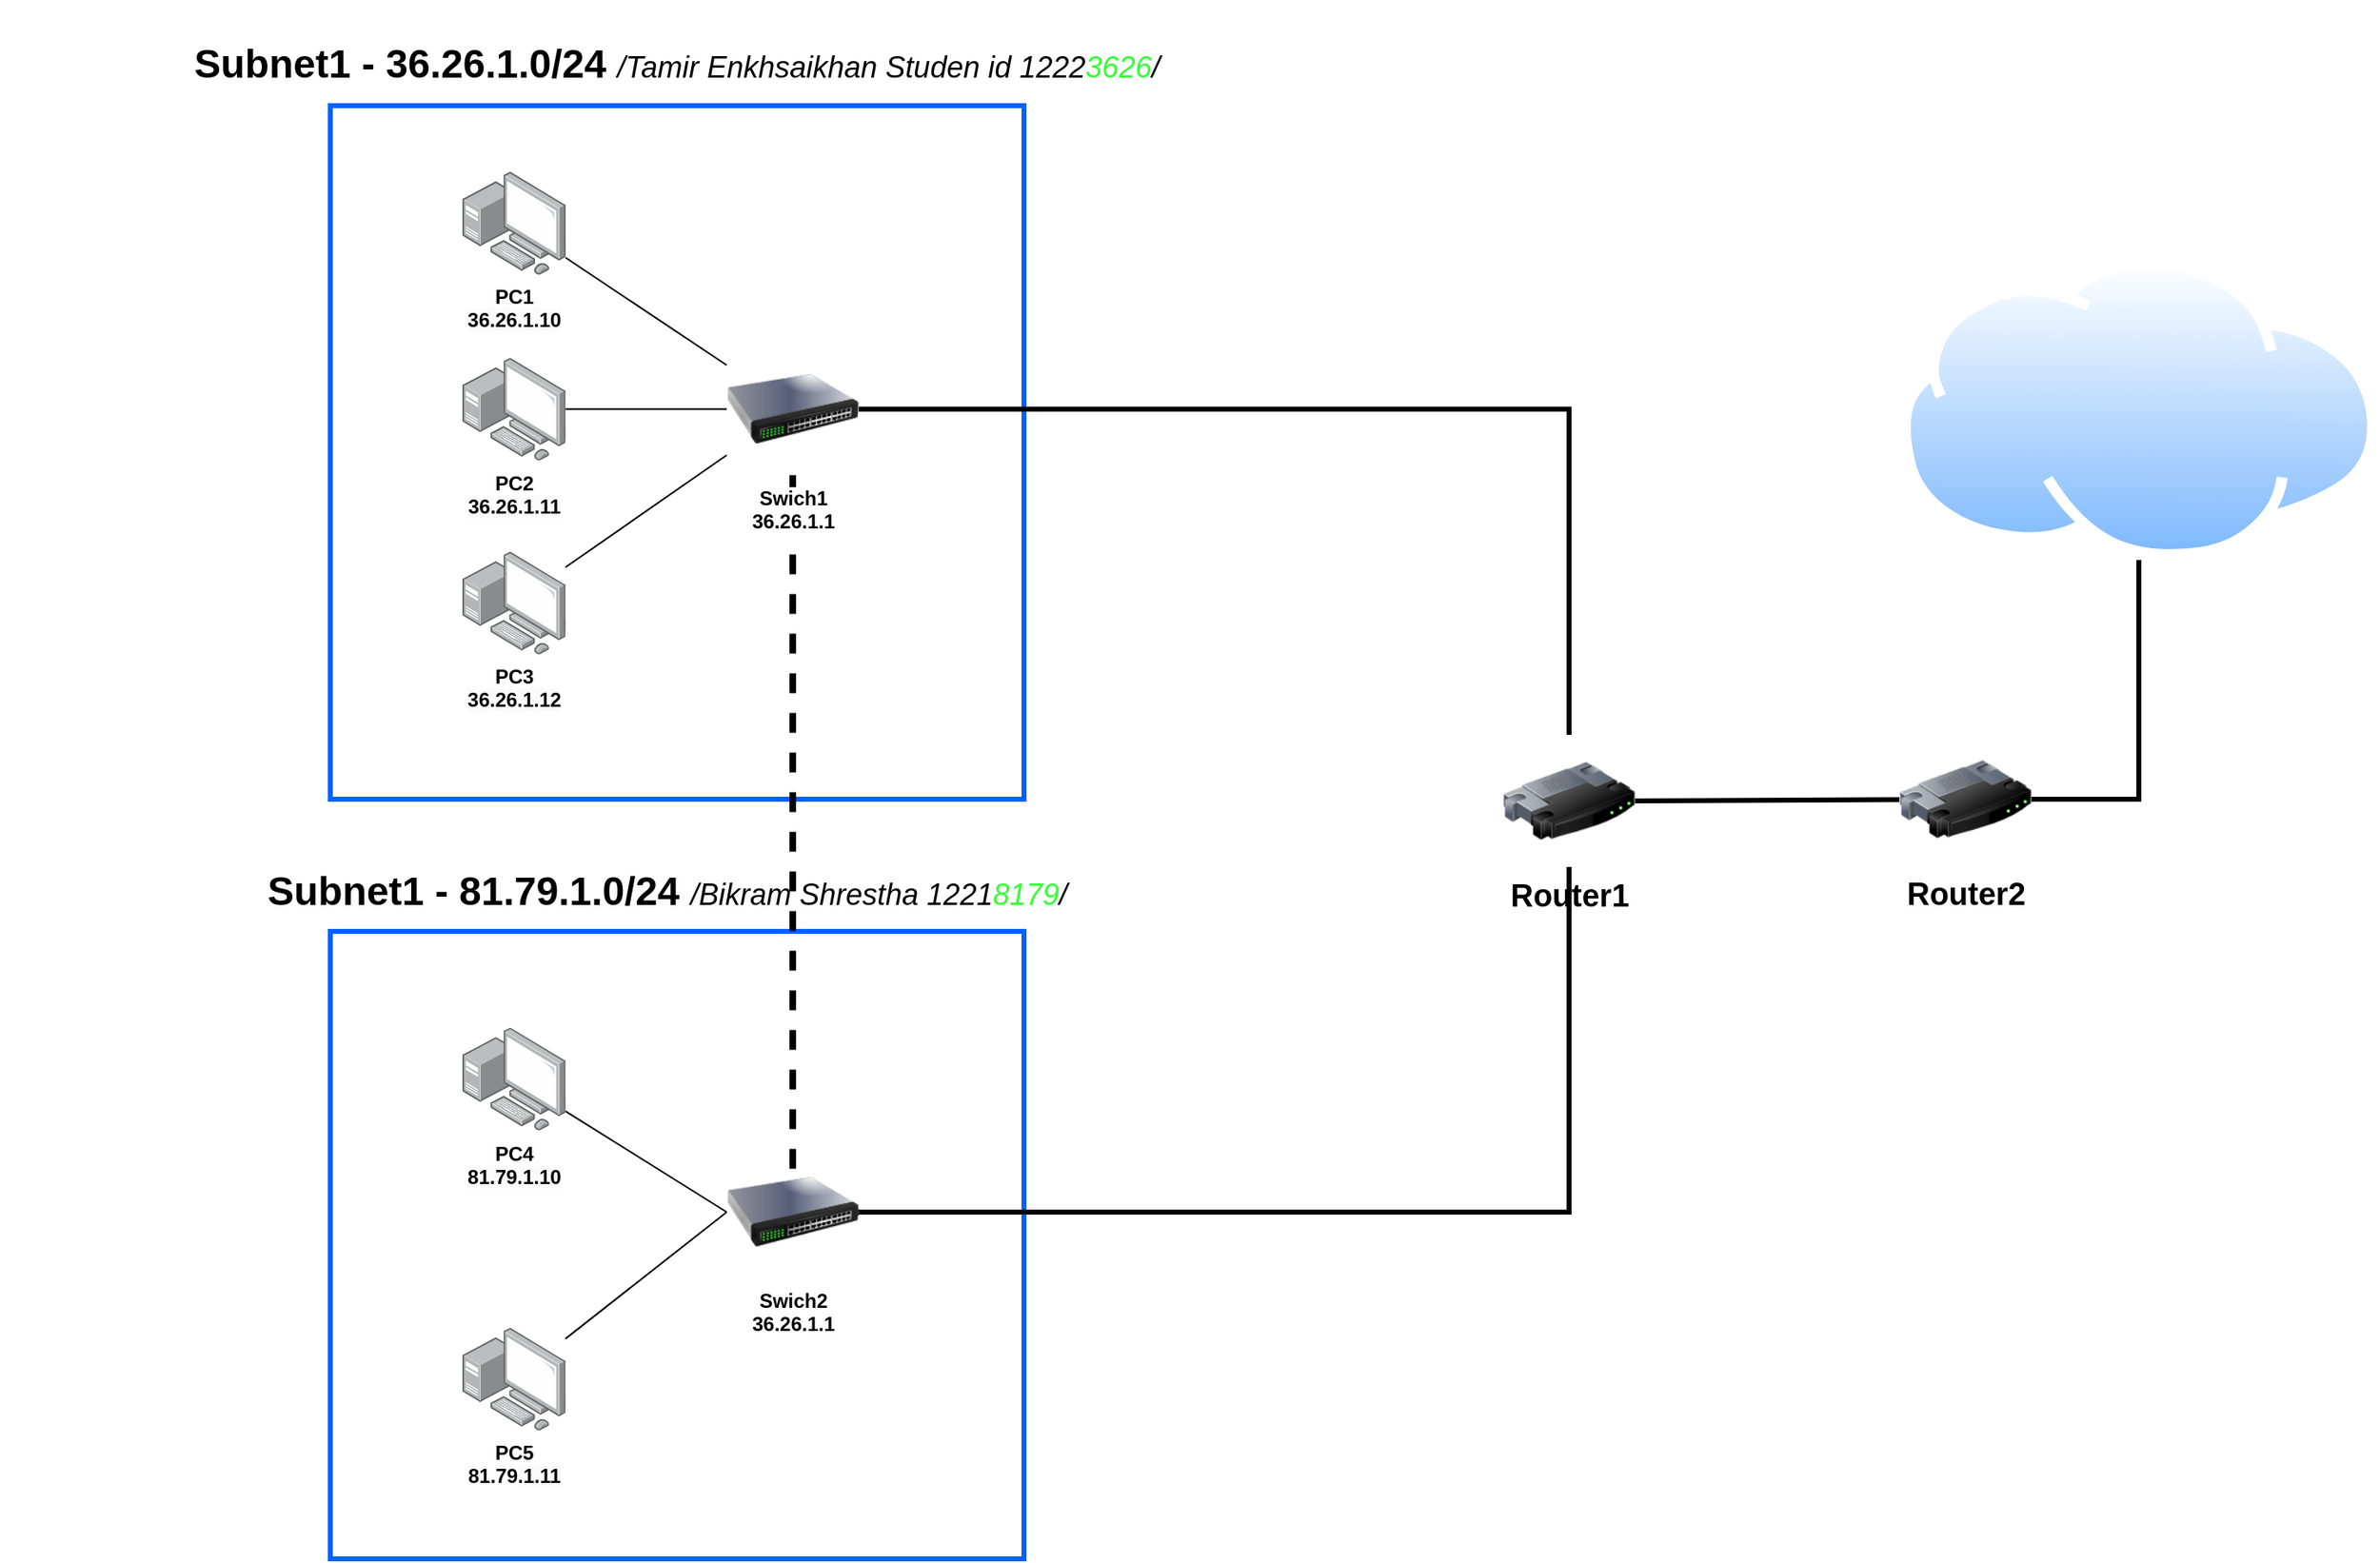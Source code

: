 <mxfile version="21.2.8" type="github">
  <diagram name="Page-1" id="kUGmlVv1KhsbOFP3ll0R">
    <mxGraphModel dx="4327" dy="3138" grid="1" gridSize="10" guides="1" tooltips="1" connect="1" arrows="1" fold="1" page="1" pageScale="1" pageWidth="850" pageHeight="1100" background="#ffffff" math="0" shadow="0">
      <root>
        <mxCell id="0" />
        <mxCell id="1" parent="0" />
        <mxCell id="dBY3GIxtA57VVu_agjdJ-13" value="" style="rounded=0;whiteSpace=wrap;html=1;strokeWidth=3;strokeColor=#0062ff;fontSize=19;fontStyle=1" parent="1" vertex="1">
          <mxGeometry x="-1520" y="-1610" width="420" height="380" as="geometry" />
        </mxCell>
        <mxCell id="bPXmLajMAszRdR5mvz4N-5" value="" style="rounded=0;whiteSpace=wrap;html=1;strokeWidth=3;strokeColor=#0062ff;fontSize=19;fontStyle=1" parent="1" vertex="1">
          <mxGeometry x="-1520" y="-2110" width="420" height="420" as="geometry" />
        </mxCell>
        <mxCell id="BCT4acggiIJb0DLnrBcZ-119" value="Router1" style="image;html=1;image=img/lib/clip_art/networking/Router_128x128.png;fontSize=19;fontStyle=1" parent="1" vertex="1">
          <mxGeometry x="-810" y="-1729" width="80" height="80" as="geometry" />
        </mxCell>
        <mxCell id="bPXmLajMAszRdR5mvz4N-10" value="&lt;p class=&quot;MsoNormal&quot; style=&quot;&quot;&gt;Subnet1 - 36.26.1.0/24 &lt;i style=&quot;&quot;&gt;&lt;font style=&quot;font-size: 18px; font-weight: normal;&quot;&gt;/Tamir Enkhsaikhan Studen id 1222&lt;font color=&quot;#33ff33&quot;&gt;3626&lt;/font&gt;/&lt;/font&gt;&lt;/i&gt;&lt;/p&gt;" style="text;html=1;strokeColor=none;fillColor=none;align=center;verticalAlign=middle;whiteSpace=wrap;rounded=0;fontSize=24;fontStyle=1" parent="1" vertex="1">
          <mxGeometry x="-1720" y="-2150" width="820" height="30" as="geometry" />
        </mxCell>
        <mxCell id="dBY3GIxtA57VVu_agjdJ-7" value="PC1&lt;br style=&quot;border-color: var(--border-color); color: rgb(0, 102, 204); background-color: rgb(251, 251, 251);&quot;&gt;&lt;span style=&quot;color: rgb(0, 102, 204); background-color: rgb(251, 251, 251);&quot;&gt;36.26.1.10&lt;/span&gt;" style="image;points=[];aspect=fixed;html=1;align=center;shadow=0;dashed=0;image=img/lib/allied_telesis/computer_and_terminals/Personal_Computer_with_Server.svg;" parent="1" vertex="1">
          <mxGeometry x="-1440" y="-2070" width="62.4" height="62.4" as="geometry" />
        </mxCell>
        <mxCell id="dBY3GIxtA57VVu_agjdJ-27" style="edgeStyle=orthogonalEdgeStyle;rounded=0;orthogonalLoop=1;jettySize=auto;html=1;endArrow=none;endFill=0;" parent="1" source="dBY3GIxtA57VVu_agjdJ-9" target="dBY3GIxtA57VVu_agjdJ-12" edge="1">
          <mxGeometry relative="1" as="geometry" />
        </mxCell>
        <mxCell id="dBY3GIxtA57VVu_agjdJ-9" value="PC2&lt;br style=&quot;border-color: var(--border-color); background-color: rgb(251, 251, 251);&quot;&gt;&lt;span style=&quot;background-color: rgb(251, 251, 251);&quot;&gt;36.26.1.11&lt;/span&gt;" style="image;points=[];aspect=fixed;html=1;align=center;shadow=0;dashed=0;image=img/lib/allied_telesis/computer_and_terminals/Personal_Computer_with_Server.svg;fontColor=#000000;fontStyle=1" parent="1" vertex="1">
          <mxGeometry x="-1440" y="-1957.4" width="62.4" height="62.4" as="geometry" />
        </mxCell>
        <mxCell id="dBY3GIxtA57VVu_agjdJ-28" style="rounded=0;orthogonalLoop=1;jettySize=auto;html=1;endArrow=none;endFill=0;" parent="1" source="dBY3GIxtA57VVu_agjdJ-10" target="dBY3GIxtA57VVu_agjdJ-12" edge="1">
          <mxGeometry relative="1" as="geometry" />
        </mxCell>
        <mxCell id="dBY3GIxtA57VVu_agjdJ-10" value="PC3&lt;br style=&quot;border-color: var(--border-color); background-color: rgb(251, 251, 251);&quot;&gt;&lt;span style=&quot;background-color: rgb(251, 251, 251);&quot;&gt;36.26.1.12&lt;/span&gt;" style="image;points=[];aspect=fixed;html=1;align=center;shadow=0;dashed=0;image=img/lib/allied_telesis/computer_and_terminals/Personal_Computer_with_Server.svg;fontColor=#000000;fontStyle=1" parent="1" vertex="1">
          <mxGeometry x="-1440" y="-1840" width="62.4" height="62.4" as="geometry" />
        </mxCell>
        <mxCell id="dBY3GIxtA57VVu_agjdJ-31" style="edgeStyle=orthogonalEdgeStyle;rounded=0;orthogonalLoop=1;jettySize=auto;html=1;entryX=1;entryY=0.5;entryDx=0;entryDy=0;strokeWidth=4;endArrow=none;endFill=0;dashed=1;" parent="1" source="dBY3GIxtA57VVu_agjdJ-12" target="dBY3GIxtA57VVu_agjdJ-18" edge="1">
          <mxGeometry relative="1" as="geometry">
            <Array as="points">
              <mxPoint x="-1240" y="-1440" />
            </Array>
          </mxGeometry>
        </mxCell>
        <mxCell id="gmeclrbOb9PSzpo6kKaP-2" style="edgeStyle=orthogonalEdgeStyle;rounded=0;orthogonalLoop=1;jettySize=auto;html=1;strokeWidth=3;endArrow=none;endFill=0;" edge="1" parent="1" source="dBY3GIxtA57VVu_agjdJ-12" target="BCT4acggiIJb0DLnrBcZ-119">
          <mxGeometry relative="1" as="geometry" />
        </mxCell>
        <mxCell id="dBY3GIxtA57VVu_agjdJ-12" value="Swich1&lt;br&gt;36.26.1.1" style="image;html=1;image=img/lib/clip_art/networking/Switch_128x128.png;fontStyle=1;fontColor=#000000;" parent="1" vertex="1">
          <mxGeometry x="-1280" y="-1966.2" width="80" height="80" as="geometry" />
        </mxCell>
        <mxCell id="dBY3GIxtA57VVu_agjdJ-14" value="&lt;p class=&quot;MsoNormal&quot; style=&quot;&quot;&gt;&lt;span style=&quot;font-size: 24px;&quot;&gt;Subnet1 - 81.79.1.0/24 &lt;/span&gt;&lt;font style=&quot;font-size: 18px;&quot;&gt;&lt;i style=&quot;font-weight: normal;&quot;&gt;/Bikram Shrestha 1221&lt;font color=&quot;#33ff33&quot;&gt;8179&lt;/font&gt;/&lt;/i&gt;&lt;/font&gt;&lt;/p&gt;" style="text;html=1;strokeColor=none;fillColor=none;align=left;verticalAlign=middle;whiteSpace=wrap;rounded=0;fontSize=24;fontStyle=1" parent="1" vertex="1">
          <mxGeometry x="-1560" y="-1649" width="500" height="30" as="geometry" />
        </mxCell>
        <mxCell id="dBY3GIxtA57VVu_agjdJ-29" style="rounded=0;orthogonalLoop=1;jettySize=auto;html=1;entryX=0;entryY=0.5;entryDx=0;entryDy=0;endArrow=none;endFill=0;" parent="1" source="dBY3GIxtA57VVu_agjdJ-15" target="dBY3GIxtA57VVu_agjdJ-18" edge="1">
          <mxGeometry relative="1" as="geometry" />
        </mxCell>
        <mxCell id="dBY3GIxtA57VVu_agjdJ-15" value="PC4&lt;br style=&quot;border-color: var(--border-color); background-color: rgb(251, 251, 251);&quot;&gt;&lt;span style=&quot;background-color: rgb(251, 251, 251);&quot;&gt;81.79.1.10&lt;/span&gt;" style="image;points=[];aspect=fixed;html=1;align=center;shadow=0;dashed=0;image=img/lib/allied_telesis/computer_and_terminals/Personal_Computer_with_Server.svg;fontStyle=1;fontColor=#000000;" parent="1" vertex="1">
          <mxGeometry x="-1440" y="-1551.8" width="62.4" height="62.4" as="geometry" />
        </mxCell>
        <mxCell id="dBY3GIxtA57VVu_agjdJ-30" style="rounded=0;orthogonalLoop=1;jettySize=auto;html=1;entryX=0;entryY=0.5;entryDx=0;entryDy=0;endArrow=none;endFill=0;" parent="1" source="dBY3GIxtA57VVu_agjdJ-16" target="dBY3GIxtA57VVu_agjdJ-18" edge="1">
          <mxGeometry relative="1" as="geometry" />
        </mxCell>
        <mxCell id="dBY3GIxtA57VVu_agjdJ-16" value="PC5&lt;span style=&quot;background-color: rgb(255, 255, 255);&quot;&gt;&lt;br&gt;&lt;/span&gt;81.79&lt;span style=&quot;background-color: rgb(251, 251, 251);&quot;&gt;.1.11&lt;/span&gt;" style="image;points=[];aspect=fixed;html=1;align=center;shadow=0;dashed=0;image=img/lib/allied_telesis/computer_and_terminals/Personal_Computer_with_Server.svg;fontColor=#000000;fontStyle=1" parent="1" vertex="1">
          <mxGeometry x="-1440" y="-1370" width="62.4" height="62.4" as="geometry" />
        </mxCell>
        <mxCell id="gmeclrbOb9PSzpo6kKaP-3" style="edgeStyle=orthogonalEdgeStyle;rounded=0;orthogonalLoop=1;jettySize=auto;html=1;strokeWidth=3;endArrow=none;endFill=0;" edge="1" parent="1" source="dBY3GIxtA57VVu_agjdJ-18" target="BCT4acggiIJb0DLnrBcZ-119">
          <mxGeometry relative="1" as="geometry" />
        </mxCell>
        <mxCell id="dBY3GIxtA57VVu_agjdJ-18" value="Swich2&lt;br&gt;36.26.1.1" style="image;html=1;image=img/lib/clip_art/networking/Switch_128x128.png;fontColor=#000000;fontStyle=1" parent="1" vertex="1">
          <mxGeometry x="-1280" y="-1480" width="80" height="80" as="geometry" />
        </mxCell>
        <mxCell id="dBY3GIxtA57VVu_agjdJ-26" style="rounded=0;orthogonalLoop=1;jettySize=auto;html=1;endArrow=none;endFill=0;" parent="1" source="dBY3GIxtA57VVu_agjdJ-24" target="dBY3GIxtA57VVu_agjdJ-12" edge="1">
          <mxGeometry relative="1" as="geometry" />
        </mxCell>
        <mxCell id="dBY3GIxtA57VVu_agjdJ-24" value="PC1&lt;br style=&quot;border-color: var(--border-color); background-color: rgb(251, 251, 251);&quot;&gt;&lt;span style=&quot;background-color: rgb(251, 251, 251);&quot;&gt;36.26.1.10&lt;/span&gt;" style="image;points=[];aspect=fixed;html=1;align=center;shadow=0;dashed=0;image=img/lib/allied_telesis/computer_and_terminals/Personal_Computer_with_Server.svg;fontColor=#000000;fontStyle=1" parent="1" vertex="1">
          <mxGeometry x="-1440" y="-2070" width="62.4" height="62.4" as="geometry" />
        </mxCell>
        <mxCell id="dBY3GIxtA57VVu_agjdJ-37" style="rounded=0;orthogonalLoop=1;jettySize=auto;html=1;endArrow=none;endFill=0;strokeWidth=3;entryX=1;entryY=0.5;entryDx=0;entryDy=0;" parent="1" source="dBY3GIxtA57VVu_agjdJ-25" target="BCT4acggiIJb0DLnrBcZ-119" edge="1">
          <mxGeometry relative="1" as="geometry" />
        </mxCell>
        <mxCell id="gmeclrbOb9PSzpo6kKaP-6" style="edgeStyle=orthogonalEdgeStyle;rounded=0;orthogonalLoop=1;jettySize=auto;html=1;strokeWidth=3;endArrow=none;endFill=0;" edge="1" parent="1" source="dBY3GIxtA57VVu_agjdJ-25" target="gmeclrbOb9PSzpo6kKaP-4">
          <mxGeometry relative="1" as="geometry">
            <Array as="points">
              <mxPoint x="-425" y="-1690" />
            </Array>
          </mxGeometry>
        </mxCell>
        <mxCell id="dBY3GIxtA57VVu_agjdJ-25" value="Router2" style="image;html=1;image=img/lib/clip_art/networking/Router_128x128.png;fontSize=19;fontStyle=1" parent="1" vertex="1">
          <mxGeometry x="-570" y="-1730" width="80" height="80" as="geometry" />
        </mxCell>
        <mxCell id="gmeclrbOb9PSzpo6kKaP-4" value="" style="image;aspect=fixed;perimeter=ellipsePerimeter;html=1;align=center;shadow=0;dashed=0;spacingTop=3;image=img/lib/active_directory/internet_cloud.svg;" vertex="1" parent="1">
          <mxGeometry x="-570" y="-2017.55" width="290" height="182.7" as="geometry" />
        </mxCell>
      </root>
    </mxGraphModel>
  </diagram>
</mxfile>
